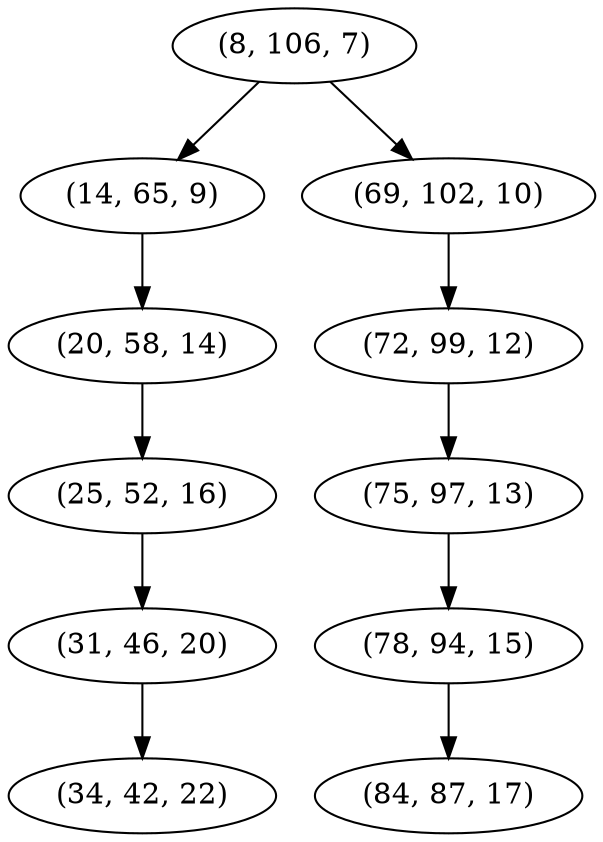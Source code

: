 digraph tree {
    "(8, 106, 7)";
    "(14, 65, 9)";
    "(20, 58, 14)";
    "(25, 52, 16)";
    "(31, 46, 20)";
    "(34, 42, 22)";
    "(69, 102, 10)";
    "(72, 99, 12)";
    "(75, 97, 13)";
    "(78, 94, 15)";
    "(84, 87, 17)";
    "(8, 106, 7)" -> "(14, 65, 9)";
    "(8, 106, 7)" -> "(69, 102, 10)";
    "(14, 65, 9)" -> "(20, 58, 14)";
    "(20, 58, 14)" -> "(25, 52, 16)";
    "(25, 52, 16)" -> "(31, 46, 20)";
    "(31, 46, 20)" -> "(34, 42, 22)";
    "(69, 102, 10)" -> "(72, 99, 12)";
    "(72, 99, 12)" -> "(75, 97, 13)";
    "(75, 97, 13)" -> "(78, 94, 15)";
    "(78, 94, 15)" -> "(84, 87, 17)";
}
